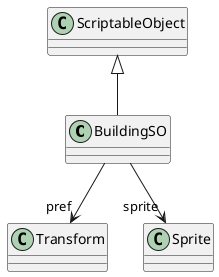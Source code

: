 @startuml
class BuildingSO {
}
ScriptableObject <|-- BuildingSO
BuildingSO --> "pref" Transform
BuildingSO --> "sprite" Sprite
@enduml
